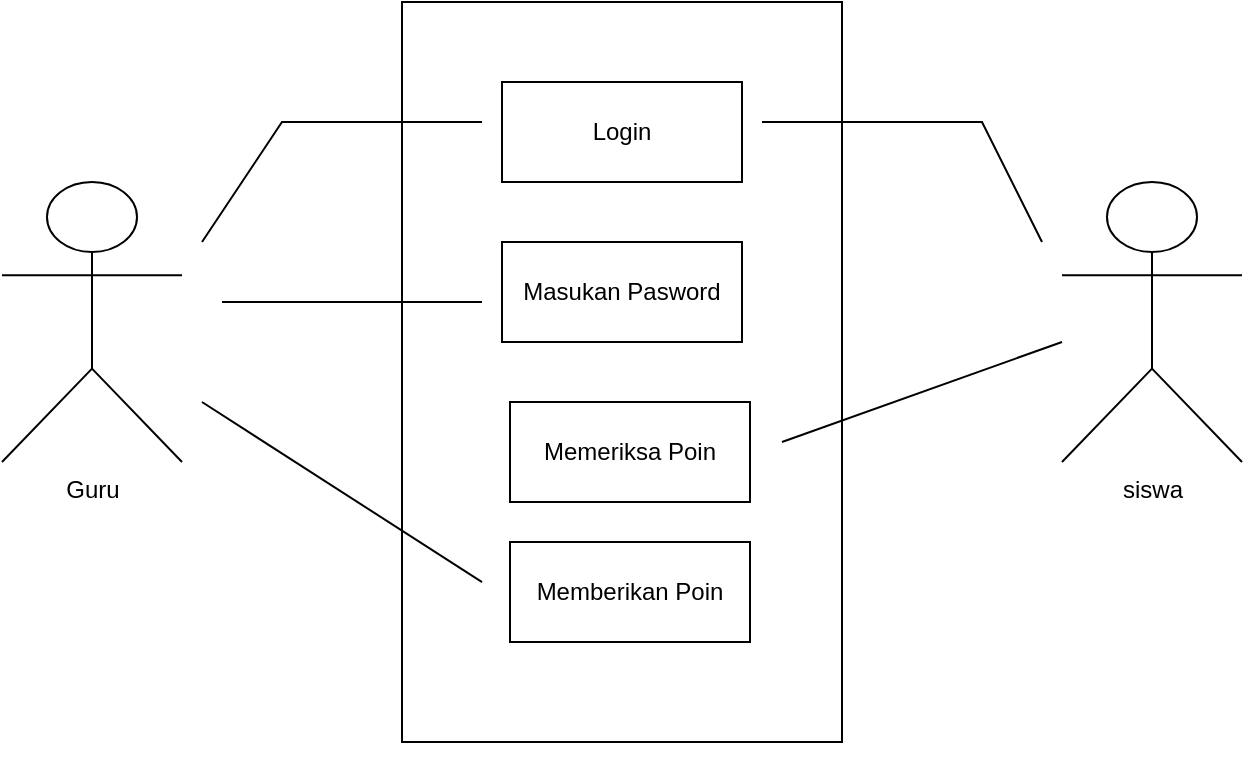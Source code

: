 <mxfile version="24.7.7">
  <diagram name="Halaman-1" id="kDq22BcIavLCAf8mFKDK">
    <mxGraphModel dx="1114" dy="571" grid="1" gridSize="10" guides="1" tooltips="1" connect="1" arrows="1" fold="1" page="1" pageScale="1" pageWidth="827" pageHeight="1169" math="0" shadow="0">
      <root>
        <mxCell id="0" />
        <mxCell id="1" parent="0" />
        <mxCell id="YOasB6z1zLO-qiQz8oli-1" value="Guru" style="shape=umlActor;verticalLabelPosition=bottom;verticalAlign=top;html=1;outlineConnect=0;" vertex="1" parent="1">
          <mxGeometry x="100" y="330" width="90" height="140" as="geometry" />
        </mxCell>
        <mxCell id="YOasB6z1zLO-qiQz8oli-6" value="siswa&lt;div&gt;&lt;br&gt;&lt;/div&gt;" style="shape=umlActor;verticalLabelPosition=bottom;verticalAlign=top;html=1;outlineConnect=0;" vertex="1" parent="1">
          <mxGeometry x="630" y="330" width="90" height="140" as="geometry" />
        </mxCell>
        <mxCell id="YOasB6z1zLO-qiQz8oli-15" style="edgeStyle=orthogonalEdgeStyle;rounded=0;orthogonalLoop=1;jettySize=auto;html=1;exitX=0.5;exitY=1;exitDx=0;exitDy=0;" edge="1" parent="1">
          <mxGeometry relative="1" as="geometry">
            <mxPoint x="675" y="610" as="sourcePoint" />
            <mxPoint x="675" y="610" as="targetPoint" />
          </mxGeometry>
        </mxCell>
        <mxCell id="YOasB6z1zLO-qiQz8oli-16" value="" style="rounded=0;whiteSpace=wrap;html=1;direction=south;" vertex="1" parent="1">
          <mxGeometry x="300" y="240" width="220" height="370" as="geometry" />
        </mxCell>
        <mxCell id="YOasB6z1zLO-qiQz8oli-17" value="Login" style="rounded=0;whiteSpace=wrap;html=1;" vertex="1" parent="1">
          <mxGeometry x="350" y="280" width="120" height="50" as="geometry" />
        </mxCell>
        <mxCell id="YOasB6z1zLO-qiQz8oli-18" value="Masukan Pasword" style="rounded=0;whiteSpace=wrap;html=1;" vertex="1" parent="1">
          <mxGeometry x="350" y="360" width="120" height="50" as="geometry" />
        </mxCell>
        <mxCell id="YOasB6z1zLO-qiQz8oli-19" value="Memeriksa Poin" style="rounded=0;whiteSpace=wrap;html=1;" vertex="1" parent="1">
          <mxGeometry x="354" y="440" width="120" height="50" as="geometry" />
        </mxCell>
        <mxCell id="YOasB6z1zLO-qiQz8oli-21" value="Memberikan Poin" style="rounded=0;whiteSpace=wrap;html=1;" vertex="1" parent="1">
          <mxGeometry x="354" y="510" width="120" height="50" as="geometry" />
        </mxCell>
        <mxCell id="YOasB6z1zLO-qiQz8oli-24" value="" style="endArrow=none;html=1;rounded=0;" edge="1" parent="1">
          <mxGeometry width="50" height="50" relative="1" as="geometry">
            <mxPoint x="210" y="390" as="sourcePoint" />
            <mxPoint x="340" y="390" as="targetPoint" />
            <Array as="points" />
          </mxGeometry>
        </mxCell>
        <mxCell id="YOasB6z1zLO-qiQz8oli-26" value="" style="endArrow=none;html=1;rounded=0;entryX=0.162;entryY=0.818;entryDx=0;entryDy=0;entryPerimeter=0;" edge="1" parent="1" target="YOasB6z1zLO-qiQz8oli-16">
          <mxGeometry width="50" height="50" relative="1" as="geometry">
            <mxPoint x="200" y="360" as="sourcePoint" />
            <mxPoint x="440" y="430" as="targetPoint" />
            <Array as="points">
              <mxPoint x="240" y="300" />
            </Array>
          </mxGeometry>
        </mxCell>
        <mxCell id="YOasB6z1zLO-qiQz8oli-27" value="" style="endArrow=none;html=1;rounded=0;entryX=0.784;entryY=0.818;entryDx=0;entryDy=0;entryPerimeter=0;" edge="1" parent="1" target="YOasB6z1zLO-qiQz8oli-16">
          <mxGeometry width="50" height="50" relative="1" as="geometry">
            <mxPoint x="200" y="440" as="sourcePoint" />
            <mxPoint x="440" y="430" as="targetPoint" />
          </mxGeometry>
        </mxCell>
        <mxCell id="YOasB6z1zLO-qiQz8oli-28" value="" style="endArrow=none;html=1;rounded=0;" edge="1" parent="1">
          <mxGeometry width="50" height="50" relative="1" as="geometry">
            <mxPoint x="480" y="300" as="sourcePoint" />
            <mxPoint x="620" y="360" as="targetPoint" />
            <Array as="points">
              <mxPoint x="590" y="300" />
            </Array>
          </mxGeometry>
        </mxCell>
        <mxCell id="YOasB6z1zLO-qiQz8oli-29" value="" style="endArrow=none;html=1;rounded=0;" edge="1" parent="1">
          <mxGeometry width="50" height="50" relative="1" as="geometry">
            <mxPoint x="490" y="460" as="sourcePoint" />
            <mxPoint x="630" y="410" as="targetPoint" />
          </mxGeometry>
        </mxCell>
      </root>
    </mxGraphModel>
  </diagram>
</mxfile>
